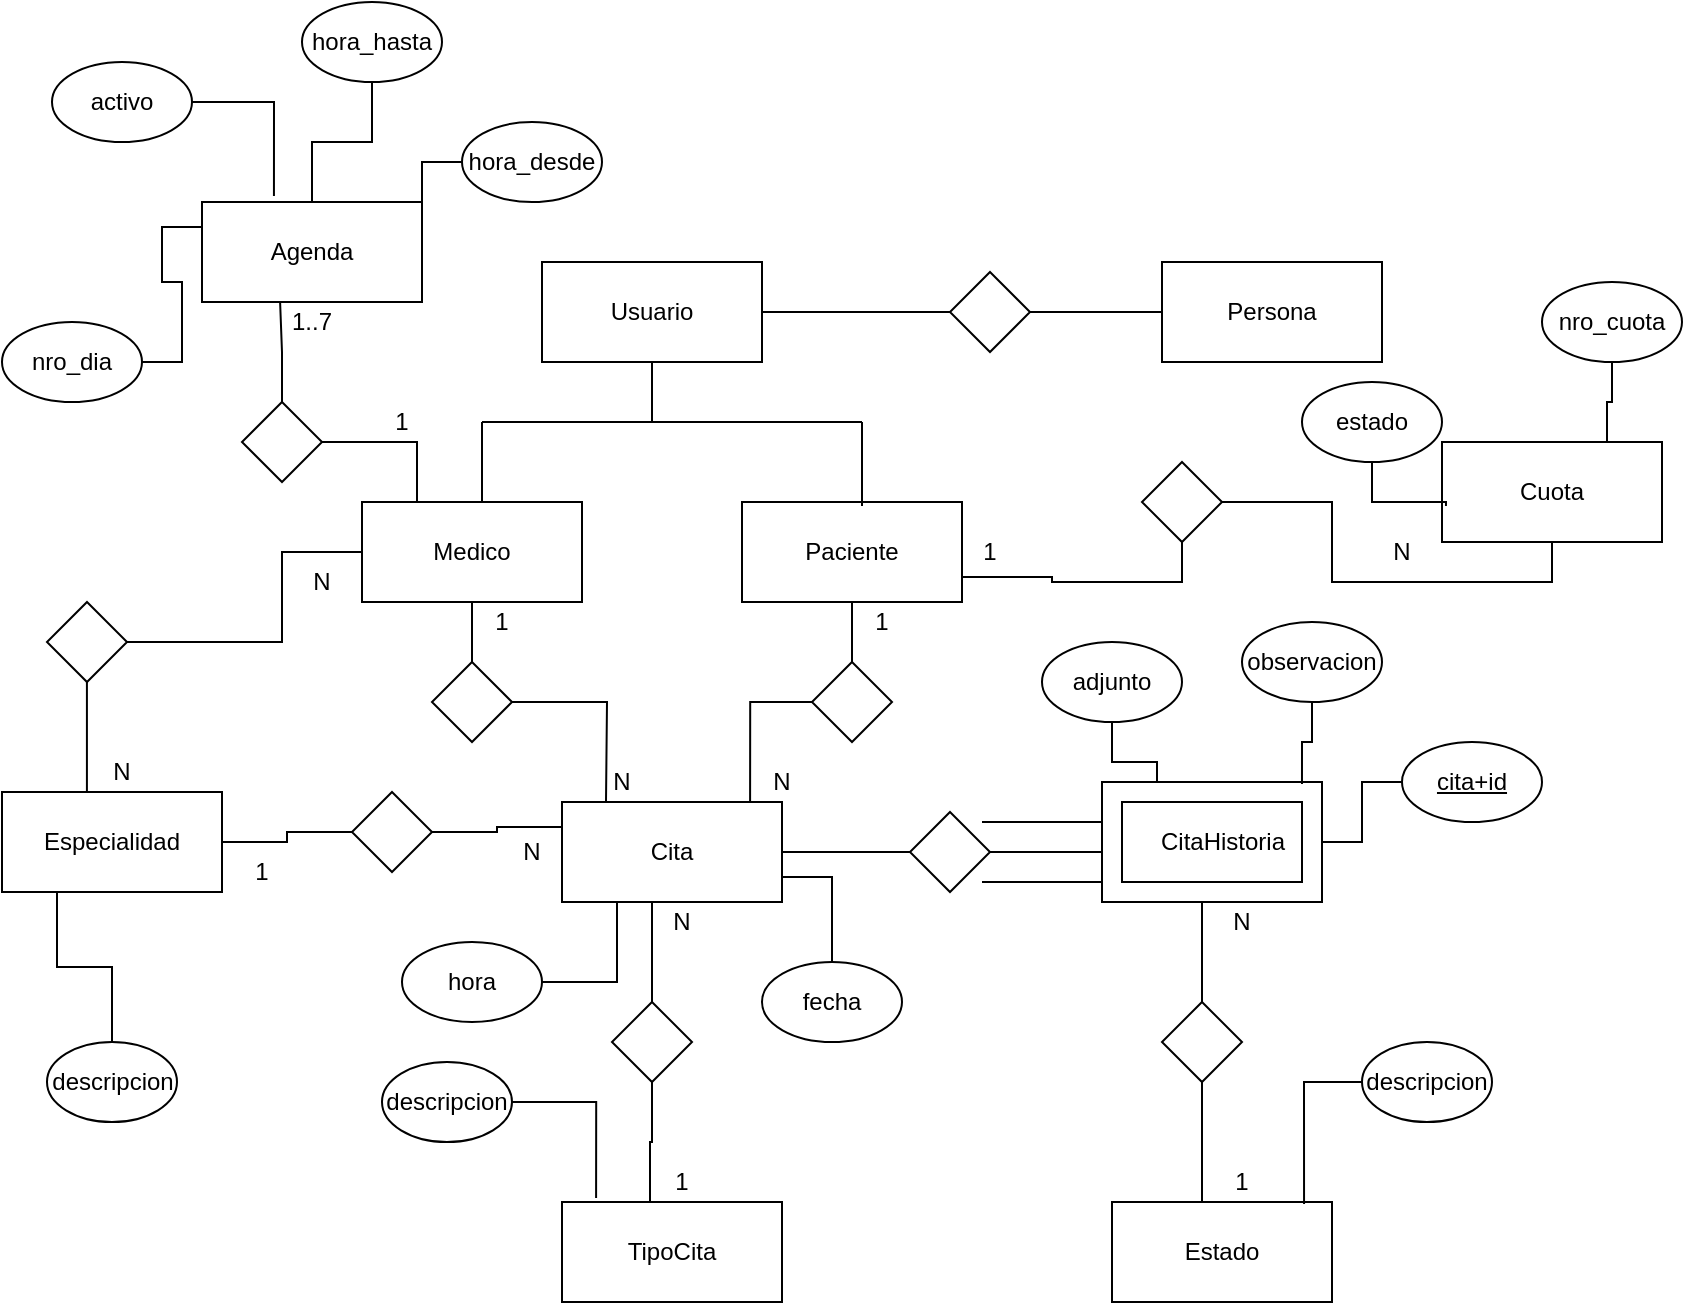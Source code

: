 <mxfile version="14.6.13" type="github">
  <diagram id="9wIN_9EUKG97BZwH4m8H" name="Page-1">
    <mxGraphModel dx="2380" dy="1738" grid="1" gridSize="10" guides="1" tooltips="1" connect="1" arrows="1" fold="1" page="1" pageScale="1" pageWidth="827" pageHeight="1169" math="0" shadow="0">
      <root>
        <mxCell id="0" />
        <mxCell id="1" parent="0" />
        <mxCell id="N0lbeCtPLwYTpKfvcPKP-1" value="Usuario" style="rounded=0;whiteSpace=wrap;html=1;" parent="1" vertex="1">
          <mxGeometry x="190" y="80" width="110" height="50" as="geometry" />
        </mxCell>
        <mxCell id="Lwj6-TGVAKtRz28M91Cg-1" value="Medico" style="rounded=0;whiteSpace=wrap;html=1;" parent="1" vertex="1">
          <mxGeometry x="100" y="200" width="110" height="50" as="geometry" />
        </mxCell>
        <mxCell id="Lwj6-TGVAKtRz28M91Cg-2" value="Paciente" style="rounded=0;whiteSpace=wrap;html=1;" parent="1" vertex="1">
          <mxGeometry x="290" y="200" width="110" height="50" as="geometry" />
        </mxCell>
        <mxCell id="Lwj6-TGVAKtRz28M91Cg-4" value="" style="endArrow=none;html=1;entryX=0.5;entryY=1;entryDx=0;entryDy=0;" parent="1" target="N0lbeCtPLwYTpKfvcPKP-1" edge="1">
          <mxGeometry width="50" height="50" relative="1" as="geometry">
            <mxPoint x="245" y="160" as="sourcePoint" />
            <mxPoint x="250" y="140" as="targetPoint" />
          </mxGeometry>
        </mxCell>
        <mxCell id="Lwj6-TGVAKtRz28M91Cg-5" value="" style="endArrow=none;html=1;" parent="1" edge="1">
          <mxGeometry width="50" height="50" relative="1" as="geometry">
            <mxPoint x="160" y="160" as="sourcePoint" />
            <mxPoint x="350" y="160" as="targetPoint" />
          </mxGeometry>
        </mxCell>
        <mxCell id="Lwj6-TGVAKtRz28M91Cg-7" value="" style="endArrow=none;html=1;" parent="1" edge="1">
          <mxGeometry width="50" height="50" relative="1" as="geometry">
            <mxPoint x="160" y="200" as="sourcePoint" />
            <mxPoint x="160" y="160" as="targetPoint" />
          </mxGeometry>
        </mxCell>
        <mxCell id="Lwj6-TGVAKtRz28M91Cg-8" value="" style="endArrow=none;startArrow=none;html=1;endFill=0;startFill=0;" parent="1" edge="1">
          <mxGeometry width="50" height="50" relative="1" as="geometry">
            <mxPoint x="350" y="202" as="sourcePoint" />
            <mxPoint x="350" y="160" as="targetPoint" />
          </mxGeometry>
        </mxCell>
        <mxCell id="Lwj6-TGVAKtRz28M91Cg-10" value="Cita" style="rounded=0;whiteSpace=wrap;html=1;" parent="1" vertex="1">
          <mxGeometry x="200" y="350" width="110" height="50" as="geometry" />
        </mxCell>
        <mxCell id="Lwj6-TGVAKtRz28M91Cg-13" style="edgeStyle=orthogonalEdgeStyle;rounded=0;orthogonalLoop=1;jettySize=auto;html=1;entryX=0;entryY=0.5;entryDx=0;entryDy=0;startArrow=none;startFill=0;endArrow=none;endFill=0;" parent="1" source="Lwj6-TGVAKtRz28M91Cg-12" edge="1">
          <mxGeometry relative="1" as="geometry">
            <mxPoint x="470" y="375" as="targetPoint" />
          </mxGeometry>
        </mxCell>
        <mxCell id="Lwj6-TGVAKtRz28M91Cg-14" style="edgeStyle=orthogonalEdgeStyle;rounded=0;orthogonalLoop=1;jettySize=auto;html=1;entryX=1;entryY=0.5;entryDx=0;entryDy=0;startArrow=none;startFill=0;endArrow=none;endFill=0;" parent="1" source="Lwj6-TGVAKtRz28M91Cg-12" target="Lwj6-TGVAKtRz28M91Cg-10" edge="1">
          <mxGeometry relative="1" as="geometry" />
        </mxCell>
        <mxCell id="Lwj6-TGVAKtRz28M91Cg-12" value="" style="rhombus;whiteSpace=wrap;html=1;" parent="1" vertex="1">
          <mxGeometry x="374" y="355" width="40" height="40" as="geometry" />
        </mxCell>
        <mxCell id="Lwj6-TGVAKtRz28M91Cg-16" style="edgeStyle=orthogonalEdgeStyle;rounded=0;orthogonalLoop=1;jettySize=auto;html=1;entryX=0.855;entryY=0;entryDx=0;entryDy=0;entryPerimeter=0;startArrow=none;startFill=0;endArrow=none;endFill=0;" parent="1" source="Lwj6-TGVAKtRz28M91Cg-15" target="Lwj6-TGVAKtRz28M91Cg-10" edge="1">
          <mxGeometry relative="1" as="geometry" />
        </mxCell>
        <mxCell id="Lwj6-TGVAKtRz28M91Cg-17" style="edgeStyle=orthogonalEdgeStyle;rounded=0;orthogonalLoop=1;jettySize=auto;html=1;entryX=0.5;entryY=1;entryDx=0;entryDy=0;startArrow=none;startFill=0;endArrow=none;endFill=0;" parent="1" source="Lwj6-TGVAKtRz28M91Cg-15" target="Lwj6-TGVAKtRz28M91Cg-2" edge="1">
          <mxGeometry relative="1" as="geometry" />
        </mxCell>
        <mxCell id="Lwj6-TGVAKtRz28M91Cg-15" value="" style="rhombus;whiteSpace=wrap;html=1;" parent="1" vertex="1">
          <mxGeometry x="325" y="280" width="40" height="40" as="geometry" />
        </mxCell>
        <mxCell id="Lwj6-TGVAKtRz28M91Cg-20" style="edgeStyle=orthogonalEdgeStyle;rounded=0;orthogonalLoop=1;jettySize=auto;html=1;startArrow=none;startFill=0;endArrow=none;endFill=0;" parent="1" source="Lwj6-TGVAKtRz28M91Cg-18" edge="1">
          <mxGeometry relative="1" as="geometry">
            <mxPoint x="222" y="350" as="targetPoint" />
          </mxGeometry>
        </mxCell>
        <mxCell id="Lwj6-TGVAKtRz28M91Cg-21" style="edgeStyle=orthogonalEdgeStyle;rounded=0;orthogonalLoop=1;jettySize=auto;html=1;entryX=0.5;entryY=1;entryDx=0;entryDy=0;startArrow=none;startFill=0;endArrow=none;endFill=0;" parent="1" source="Lwj6-TGVAKtRz28M91Cg-18" target="Lwj6-TGVAKtRz28M91Cg-1" edge="1">
          <mxGeometry relative="1" as="geometry" />
        </mxCell>
        <mxCell id="Lwj6-TGVAKtRz28M91Cg-18" value="" style="rhombus;whiteSpace=wrap;html=1;" parent="1" vertex="1">
          <mxGeometry x="135" y="280" width="40" height="40" as="geometry" />
        </mxCell>
        <mxCell id="Lwj6-TGVAKtRz28M91Cg-22" value="" style="endArrow=none;html=1;" parent="1" edge="1">
          <mxGeometry width="50" height="50" relative="1" as="geometry">
            <mxPoint x="410" y="360" as="sourcePoint" />
            <mxPoint x="470" y="360" as="targetPoint" />
            <Array as="points">
              <mxPoint x="440" y="360" />
            </Array>
          </mxGeometry>
        </mxCell>
        <mxCell id="Lwj6-TGVAKtRz28M91Cg-23" value="" style="endArrow=none;html=1;" parent="1" edge="1">
          <mxGeometry width="50" height="50" relative="1" as="geometry">
            <mxPoint x="410" y="390" as="sourcePoint" />
            <mxPoint x="470" y="390" as="targetPoint" />
            <Array as="points">
              <mxPoint x="440" y="390" />
            </Array>
          </mxGeometry>
        </mxCell>
        <mxCell id="Lwj6-TGVAKtRz28M91Cg-24" value="" style="verticalLabelPosition=bottom;verticalAlign=top;html=1;shape=mxgraph.basic.frame;dx=10;" parent="1" vertex="1">
          <mxGeometry x="470" y="340" width="110" height="60" as="geometry" />
        </mxCell>
        <mxCell id="Lwj6-TGVAKtRz28M91Cg-28" value="CitaHistoria" style="text;html=1;align=center;verticalAlign=middle;resizable=0;points=[];autosize=1;strokeColor=none;" parent="1" vertex="1">
          <mxGeometry x="490" y="360" width="80" height="20" as="geometry" />
        </mxCell>
        <mxCell id="Lwj6-TGVAKtRz28M91Cg-29" value="TipoCita" style="rounded=0;whiteSpace=wrap;html=1;" parent="1" vertex="1">
          <mxGeometry x="200" y="550" width="110" height="50" as="geometry" />
        </mxCell>
        <mxCell id="Lwj6-TGVAKtRz28M91Cg-32" style="edgeStyle=orthogonalEdgeStyle;rounded=0;orthogonalLoop=1;jettySize=auto;html=1;entryX=0.409;entryY=1;entryDx=0;entryDy=0;entryPerimeter=0;startArrow=none;startFill=0;endArrow=none;endFill=0;" parent="1" source="Lwj6-TGVAKtRz28M91Cg-30" target="Lwj6-TGVAKtRz28M91Cg-10" edge="1">
          <mxGeometry relative="1" as="geometry" />
        </mxCell>
        <mxCell id="Lwj6-TGVAKtRz28M91Cg-39" style="edgeStyle=orthogonalEdgeStyle;rounded=0;orthogonalLoop=1;jettySize=auto;html=1;entryX=0.4;entryY=0;entryDx=0;entryDy=0;startArrow=none;startFill=0;endArrow=none;endFill=0;entryPerimeter=0;" parent="1" source="Lwj6-TGVAKtRz28M91Cg-30" target="Lwj6-TGVAKtRz28M91Cg-29" edge="1">
          <mxGeometry relative="1" as="geometry">
            <Array as="points">
              <mxPoint x="245" y="520" />
              <mxPoint x="244" y="520" />
            </Array>
          </mxGeometry>
        </mxCell>
        <mxCell id="Lwj6-TGVAKtRz28M91Cg-30" value="" style="rhombus;whiteSpace=wrap;html=1;" parent="1" vertex="1">
          <mxGeometry x="225" y="450" width="40" height="40" as="geometry" />
        </mxCell>
        <mxCell id="Lwj6-TGVAKtRz28M91Cg-55" style="edgeStyle=orthogonalEdgeStyle;rounded=0;orthogonalLoop=1;jettySize=auto;html=1;entryX=0.155;entryY=-0.04;entryDx=0;entryDy=0;entryPerimeter=0;startArrow=none;startFill=0;endArrow=none;endFill=0;" parent="1" source="Lwj6-TGVAKtRz28M91Cg-33" target="Lwj6-TGVAKtRz28M91Cg-29" edge="1">
          <mxGeometry relative="1" as="geometry" />
        </mxCell>
        <mxCell id="Lwj6-TGVAKtRz28M91Cg-33" value="descripcion" style="ellipse;whiteSpace=wrap;html=1;" parent="1" vertex="1">
          <mxGeometry x="110" y="480" width="65" height="40" as="geometry" />
        </mxCell>
        <mxCell id="Lwj6-TGVAKtRz28M91Cg-36" style="edgeStyle=orthogonalEdgeStyle;rounded=0;orthogonalLoop=1;jettySize=auto;html=1;entryX=0.909;entryY=0.017;entryDx=0;entryDy=0;entryPerimeter=0;startArrow=none;startFill=0;endArrow=none;endFill=0;" parent="1" source="Lwj6-TGVAKtRz28M91Cg-35" target="Lwj6-TGVAKtRz28M91Cg-24" edge="1">
          <mxGeometry relative="1" as="geometry" />
        </mxCell>
        <mxCell id="Lwj6-TGVAKtRz28M91Cg-35" value="observacion" style="ellipse;whiteSpace=wrap;html=1;" parent="1" vertex="1">
          <mxGeometry x="540" y="260" width="70" height="40" as="geometry" />
        </mxCell>
        <mxCell id="Lwj6-TGVAKtRz28M91Cg-40" value="Especialidad" style="rounded=0;whiteSpace=wrap;html=1;" parent="1" vertex="1">
          <mxGeometry x="-80" y="345" width="110" height="50" as="geometry" />
        </mxCell>
        <mxCell id="Lwj6-TGVAKtRz28M91Cg-42" style="edgeStyle=orthogonalEdgeStyle;rounded=0;orthogonalLoop=1;jettySize=auto;html=1;startArrow=none;startFill=0;endArrow=none;endFill=0;entryX=0;entryY=0.5;entryDx=0;entryDy=0;" parent="1" source="Lwj6-TGVAKtRz28M91Cg-41" target="Lwj6-TGVAKtRz28M91Cg-1" edge="1">
          <mxGeometry relative="1" as="geometry">
            <mxPoint x="60" y="220" as="targetPoint" />
            <Array as="points">
              <mxPoint x="60" y="225" />
            </Array>
          </mxGeometry>
        </mxCell>
        <mxCell id="Lwj6-TGVAKtRz28M91Cg-78" style="edgeStyle=orthogonalEdgeStyle;rounded=0;orthogonalLoop=1;jettySize=auto;html=1;entryX=0.386;entryY=0;entryDx=0;entryDy=0;entryPerimeter=0;startArrow=none;startFill=0;endArrow=none;endFill=0;" parent="1" source="Lwj6-TGVAKtRz28M91Cg-41" target="Lwj6-TGVAKtRz28M91Cg-40" edge="1">
          <mxGeometry relative="1" as="geometry" />
        </mxCell>
        <mxCell id="Lwj6-TGVAKtRz28M91Cg-41" value="" style="rhombus;whiteSpace=wrap;html=1;" parent="1" vertex="1">
          <mxGeometry x="-57.5" y="250" width="40" height="40" as="geometry" />
        </mxCell>
        <mxCell id="Lwj6-TGVAKtRz28M91Cg-45" value="Cuota" style="rounded=0;whiteSpace=wrap;html=1;" parent="1" vertex="1">
          <mxGeometry x="640" y="170" width="110" height="50" as="geometry" />
        </mxCell>
        <mxCell id="Lwj6-TGVAKtRz28M91Cg-47" style="edgeStyle=orthogonalEdgeStyle;rounded=0;orthogonalLoop=1;jettySize=auto;html=1;entryX=1;entryY=0.75;entryDx=0;entryDy=0;startArrow=none;startFill=0;endArrow=none;endFill=0;exitX=0.5;exitY=1;exitDx=0;exitDy=0;" parent="1" source="Lwj6-TGVAKtRz28M91Cg-46" target="Lwj6-TGVAKtRz28M91Cg-2" edge="1">
          <mxGeometry relative="1" as="geometry" />
        </mxCell>
        <mxCell id="Lwj6-TGVAKtRz28M91Cg-48" style="edgeStyle=orthogonalEdgeStyle;rounded=0;orthogonalLoop=1;jettySize=auto;html=1;entryX=0.5;entryY=1;entryDx=0;entryDy=0;startArrow=none;startFill=0;endArrow=none;endFill=0;" parent="1" source="Lwj6-TGVAKtRz28M91Cg-46" target="Lwj6-TGVAKtRz28M91Cg-45" edge="1">
          <mxGeometry relative="1" as="geometry" />
        </mxCell>
        <mxCell id="Lwj6-TGVAKtRz28M91Cg-46" value="" style="rhombus;whiteSpace=wrap;html=1;" parent="1" vertex="1">
          <mxGeometry x="490" y="180" width="40" height="40" as="geometry" />
        </mxCell>
        <mxCell id="Lwj6-TGVAKtRz28M91Cg-49" value="Agenda" style="rounded=0;whiteSpace=wrap;html=1;" parent="1" vertex="1">
          <mxGeometry x="20" y="50" width="110" height="50" as="geometry" />
        </mxCell>
        <mxCell id="Lwj6-TGVAKtRz28M91Cg-52" style="edgeStyle=orthogonalEdgeStyle;rounded=0;orthogonalLoop=1;jettySize=auto;html=1;entryX=0.25;entryY=0;entryDx=0;entryDy=0;startArrow=none;startFill=0;endArrow=none;endFill=0;" parent="1" source="Lwj6-TGVAKtRz28M91Cg-50" target="Lwj6-TGVAKtRz28M91Cg-1" edge="1">
          <mxGeometry relative="1" as="geometry" />
        </mxCell>
        <mxCell id="Lwj6-TGVAKtRz28M91Cg-53" style="edgeStyle=orthogonalEdgeStyle;rounded=0;orthogonalLoop=1;jettySize=auto;html=1;entryX=0.355;entryY=1;entryDx=0;entryDy=0;entryPerimeter=0;startArrow=none;startFill=0;endArrow=none;endFill=0;" parent="1" source="Lwj6-TGVAKtRz28M91Cg-50" target="Lwj6-TGVAKtRz28M91Cg-49" edge="1">
          <mxGeometry relative="1" as="geometry" />
        </mxCell>
        <mxCell id="Lwj6-TGVAKtRz28M91Cg-50" value="" style="rhombus;whiteSpace=wrap;html=1;" parent="1" vertex="1">
          <mxGeometry x="40" y="150" width="40" height="40" as="geometry" />
        </mxCell>
        <mxCell id="Lwj6-TGVAKtRz28M91Cg-54" value="Estado" style="rounded=0;whiteSpace=wrap;html=1;" parent="1" vertex="1">
          <mxGeometry x="475" y="550" width="110" height="50" as="geometry" />
        </mxCell>
        <mxCell id="Lwj6-TGVAKtRz28M91Cg-57" style="edgeStyle=orthogonalEdgeStyle;rounded=0;orthogonalLoop=1;jettySize=auto;html=1;startArrow=none;startFill=0;endArrow=none;endFill=0;entryX=0.5;entryY=1;entryDx=0;entryDy=0;entryPerimeter=0;" parent="1" source="Lwj6-TGVAKtRz28M91Cg-56" target="Lwj6-TGVAKtRz28M91Cg-24" edge="1">
          <mxGeometry relative="1" as="geometry">
            <mxPoint x="520" y="410" as="targetPoint" />
            <Array as="points">
              <mxPoint x="520" y="400" />
            </Array>
          </mxGeometry>
        </mxCell>
        <mxCell id="Lwj6-TGVAKtRz28M91Cg-58" style="edgeStyle=orthogonalEdgeStyle;rounded=0;orthogonalLoop=1;jettySize=auto;html=1;startArrow=none;startFill=0;endArrow=none;endFill=0;" parent="1" source="Lwj6-TGVAKtRz28M91Cg-56" edge="1">
          <mxGeometry relative="1" as="geometry">
            <mxPoint x="520" y="550" as="targetPoint" />
          </mxGeometry>
        </mxCell>
        <mxCell id="Lwj6-TGVAKtRz28M91Cg-56" value="" style="rhombus;whiteSpace=wrap;html=1;" parent="1" vertex="1">
          <mxGeometry x="500" y="450" width="40" height="40" as="geometry" />
        </mxCell>
        <mxCell id="Lwj6-TGVAKtRz28M91Cg-60" style="edgeStyle=orthogonalEdgeStyle;rounded=0;orthogonalLoop=1;jettySize=auto;html=1;entryX=0.873;entryY=0.02;entryDx=0;entryDy=0;entryPerimeter=0;startArrow=none;startFill=0;endArrow=none;endFill=0;" parent="1" source="Lwj6-TGVAKtRz28M91Cg-59" target="Lwj6-TGVAKtRz28M91Cg-54" edge="1">
          <mxGeometry relative="1" as="geometry" />
        </mxCell>
        <mxCell id="Lwj6-TGVAKtRz28M91Cg-59" value="descripcion" style="ellipse;whiteSpace=wrap;html=1;" parent="1" vertex="1">
          <mxGeometry x="600" y="470" width="65" height="40" as="geometry" />
        </mxCell>
        <mxCell id="Lwj6-TGVAKtRz28M91Cg-63" style="edgeStyle=orthogonalEdgeStyle;rounded=0;orthogonalLoop=1;jettySize=auto;html=1;entryX=0;entryY=0;entryDx=27.5;entryDy=0;entryPerimeter=0;startArrow=none;startFill=0;endArrow=none;endFill=0;" parent="1" source="Lwj6-TGVAKtRz28M91Cg-61" target="Lwj6-TGVAKtRz28M91Cg-24" edge="1">
          <mxGeometry relative="1" as="geometry" />
        </mxCell>
        <mxCell id="Lwj6-TGVAKtRz28M91Cg-61" value="adjunto" style="ellipse;whiteSpace=wrap;html=1;" parent="1" vertex="1">
          <mxGeometry x="440" y="270" width="70" height="40" as="geometry" />
        </mxCell>
        <mxCell id="Lwj6-TGVAKtRz28M91Cg-66" style="edgeStyle=orthogonalEdgeStyle;rounded=0;orthogonalLoop=1;jettySize=auto;html=1;entryX=0.25;entryY=1;entryDx=0;entryDy=0;startArrow=none;startFill=0;endArrow=none;endFill=0;" parent="1" source="Lwj6-TGVAKtRz28M91Cg-64" target="Lwj6-TGVAKtRz28M91Cg-40" edge="1">
          <mxGeometry relative="1" as="geometry" />
        </mxCell>
        <mxCell id="Lwj6-TGVAKtRz28M91Cg-64" value="descripcion" style="ellipse;whiteSpace=wrap;html=1;" parent="1" vertex="1">
          <mxGeometry x="-57.5" y="470" width="65" height="40" as="geometry" />
        </mxCell>
        <mxCell id="Lwj6-TGVAKtRz28M91Cg-73" style="edgeStyle=orthogonalEdgeStyle;rounded=0;orthogonalLoop=1;jettySize=auto;html=1;entryX=0.327;entryY=-0.06;entryDx=0;entryDy=0;entryPerimeter=0;startArrow=none;startFill=0;endArrow=none;endFill=0;" parent="1" source="Lwj6-TGVAKtRz28M91Cg-67" target="Lwj6-TGVAKtRz28M91Cg-49" edge="1">
          <mxGeometry relative="1" as="geometry" />
        </mxCell>
        <mxCell id="Lwj6-TGVAKtRz28M91Cg-67" value="activo" style="ellipse;whiteSpace=wrap;html=1;" parent="1" vertex="1">
          <mxGeometry x="-55" y="-20" width="70" height="40" as="geometry" />
        </mxCell>
        <mxCell id="Lwj6-TGVAKtRz28M91Cg-70" style="edgeStyle=orthogonalEdgeStyle;rounded=0;orthogonalLoop=1;jettySize=auto;html=1;entryX=0.5;entryY=0;entryDx=0;entryDy=0;startArrow=none;startFill=0;endArrow=none;endFill=0;" parent="1" source="Lwj6-TGVAKtRz28M91Cg-69" target="Lwj6-TGVAKtRz28M91Cg-49" edge="1">
          <mxGeometry relative="1" as="geometry" />
        </mxCell>
        <mxCell id="Lwj6-TGVAKtRz28M91Cg-69" value="hora_hasta" style="ellipse;whiteSpace=wrap;html=1;" parent="1" vertex="1">
          <mxGeometry x="70" y="-50" width="70" height="40" as="geometry" />
        </mxCell>
        <mxCell id="Lwj6-TGVAKtRz28M91Cg-115" style="edgeStyle=orthogonalEdgeStyle;rounded=0;orthogonalLoop=1;jettySize=auto;html=1;entryX=1;entryY=0;entryDx=0;entryDy=0;startArrow=none;startFill=0;endArrow=none;endFill=0;" parent="1" source="Lwj6-TGVAKtRz28M91Cg-71" target="Lwj6-TGVAKtRz28M91Cg-49" edge="1">
          <mxGeometry relative="1" as="geometry" />
        </mxCell>
        <mxCell id="Lwj6-TGVAKtRz28M91Cg-71" value="hora_desde" style="ellipse;whiteSpace=wrap;html=1;" parent="1" vertex="1">
          <mxGeometry x="150" y="10" width="70" height="40" as="geometry" />
        </mxCell>
        <mxCell id="Lwj6-TGVAKtRz28M91Cg-80" style="edgeStyle=orthogonalEdgeStyle;rounded=0;orthogonalLoop=1;jettySize=auto;html=1;entryX=0;entryY=0.25;entryDx=0;entryDy=0;startArrow=none;startFill=0;endArrow=none;endFill=0;" parent="1" source="Lwj6-TGVAKtRz28M91Cg-79" target="Lwj6-TGVAKtRz28M91Cg-10" edge="1">
          <mxGeometry relative="1" as="geometry" />
        </mxCell>
        <mxCell id="Lwj6-TGVAKtRz28M91Cg-81" style="edgeStyle=orthogonalEdgeStyle;rounded=0;orthogonalLoop=1;jettySize=auto;html=1;entryX=1;entryY=0.5;entryDx=0;entryDy=0;startArrow=none;startFill=0;endArrow=none;endFill=0;" parent="1" source="Lwj6-TGVAKtRz28M91Cg-79" target="Lwj6-TGVAKtRz28M91Cg-40" edge="1">
          <mxGeometry relative="1" as="geometry" />
        </mxCell>
        <mxCell id="Lwj6-TGVAKtRz28M91Cg-79" value="" style="rhombus;whiteSpace=wrap;html=1;" parent="1" vertex="1">
          <mxGeometry x="95" y="345" width="40" height="40" as="geometry" />
        </mxCell>
        <mxCell id="Lwj6-TGVAKtRz28M91Cg-82" value="N" style="text;html=1;strokeColor=none;fillColor=none;align=center;verticalAlign=middle;whiteSpace=wrap;rounded=0;" parent="1" vertex="1">
          <mxGeometry x="60" y="230" width="40" height="20" as="geometry" />
        </mxCell>
        <mxCell id="Lwj6-TGVAKtRz28M91Cg-83" value="N" style="text;html=1;strokeColor=none;fillColor=none;align=center;verticalAlign=middle;whiteSpace=wrap;rounded=0;" parent="1" vertex="1">
          <mxGeometry x="-40" y="325" width="40" height="20" as="geometry" />
        </mxCell>
        <mxCell id="Lwj6-TGVAKtRz28M91Cg-84" value="N" style="text;html=1;strokeColor=none;fillColor=none;align=center;verticalAlign=middle;whiteSpace=wrap;rounded=0;" parent="1" vertex="1">
          <mxGeometry x="165" y="365" width="40" height="20" as="geometry" />
        </mxCell>
        <mxCell id="Lwj6-TGVAKtRz28M91Cg-85" value="1" style="text;html=1;strokeColor=none;fillColor=none;align=center;verticalAlign=middle;whiteSpace=wrap;rounded=0;" parent="1" vertex="1">
          <mxGeometry x="30" y="375" width="40" height="20" as="geometry" />
        </mxCell>
        <mxCell id="Lwj6-TGVAKtRz28M91Cg-86" value="1" style="text;html=1;strokeColor=none;fillColor=none;align=center;verticalAlign=middle;whiteSpace=wrap;rounded=0;" parent="1" vertex="1">
          <mxGeometry x="240" y="530" width="40" height="20" as="geometry" />
        </mxCell>
        <mxCell id="Lwj6-TGVAKtRz28M91Cg-87" value="N" style="text;html=1;strokeColor=none;fillColor=none;align=center;verticalAlign=middle;whiteSpace=wrap;rounded=0;" parent="1" vertex="1">
          <mxGeometry x="240" y="400" width="40" height="20" as="geometry" />
        </mxCell>
        <mxCell id="Lwj6-TGVAKtRz28M91Cg-88" value="1" style="text;html=1;strokeColor=none;fillColor=none;align=center;verticalAlign=middle;whiteSpace=wrap;rounded=0;" parent="1" vertex="1">
          <mxGeometry x="520" y="530" width="40" height="20" as="geometry" />
        </mxCell>
        <mxCell id="Lwj6-TGVAKtRz28M91Cg-90" style="edgeStyle=orthogonalEdgeStyle;rounded=0;orthogonalLoop=1;jettySize=auto;html=1;entryX=1;entryY=0.5;entryDx=0;entryDy=0;entryPerimeter=0;startArrow=none;startFill=0;endArrow=none;endFill=0;" parent="1" source="Lwj6-TGVAKtRz28M91Cg-89" target="Lwj6-TGVAKtRz28M91Cg-24" edge="1">
          <mxGeometry relative="1" as="geometry" />
        </mxCell>
        <mxCell id="Lwj6-TGVAKtRz28M91Cg-89" value="&lt;u&gt;cita+id&lt;/u&gt;" style="ellipse;whiteSpace=wrap;html=1;" parent="1" vertex="1">
          <mxGeometry x="620" y="320" width="70" height="40" as="geometry" />
        </mxCell>
        <mxCell id="Lwj6-TGVAKtRz28M91Cg-91" value="1" style="text;html=1;strokeColor=none;fillColor=none;align=center;verticalAlign=middle;whiteSpace=wrap;rounded=0;" parent="1" vertex="1">
          <mxGeometry x="150" y="250" width="40" height="20" as="geometry" />
        </mxCell>
        <mxCell id="Lwj6-TGVAKtRz28M91Cg-93" value="N" style="text;html=1;strokeColor=none;fillColor=none;align=center;verticalAlign=middle;whiteSpace=wrap;rounded=0;" parent="1" vertex="1">
          <mxGeometry x="210" y="330" width="40" height="20" as="geometry" />
        </mxCell>
        <mxCell id="Lwj6-TGVAKtRz28M91Cg-94" value="1" style="text;html=1;strokeColor=none;fillColor=none;align=center;verticalAlign=middle;whiteSpace=wrap;rounded=0;" parent="1" vertex="1">
          <mxGeometry x="340" y="250" width="40" height="20" as="geometry" />
        </mxCell>
        <mxCell id="Lwj6-TGVAKtRz28M91Cg-95" value="N" style="text;html=1;strokeColor=none;fillColor=none;align=center;verticalAlign=middle;whiteSpace=wrap;rounded=0;" parent="1" vertex="1">
          <mxGeometry x="290" y="330" width="40" height="20" as="geometry" />
        </mxCell>
        <mxCell id="Lwj6-TGVAKtRz28M91Cg-96" value="1..7" style="text;html=1;strokeColor=none;fillColor=none;align=center;verticalAlign=middle;whiteSpace=wrap;rounded=0;" parent="1" vertex="1">
          <mxGeometry x="55" y="100" width="40" height="20" as="geometry" />
        </mxCell>
        <mxCell id="Lwj6-TGVAKtRz28M91Cg-97" value="1" style="text;html=1;strokeColor=none;fillColor=none;align=center;verticalAlign=middle;whiteSpace=wrap;rounded=0;" parent="1" vertex="1">
          <mxGeometry x="100" y="150" width="40" height="20" as="geometry" />
        </mxCell>
        <mxCell id="Lwj6-TGVAKtRz28M91Cg-98" value="1" style="text;html=1;strokeColor=none;fillColor=none;align=center;verticalAlign=middle;whiteSpace=wrap;rounded=0;" parent="1" vertex="1">
          <mxGeometry x="394" y="215" width="40" height="20" as="geometry" />
        </mxCell>
        <mxCell id="Lwj6-TGVAKtRz28M91Cg-100" value="N" style="text;html=1;strokeColor=none;fillColor=none;align=center;verticalAlign=middle;whiteSpace=wrap;rounded=0;" parent="1" vertex="1">
          <mxGeometry x="520" y="400" width="40" height="20" as="geometry" />
        </mxCell>
        <mxCell id="Lwj6-TGVAKtRz28M91Cg-101" value="N" style="text;html=1;strokeColor=none;fillColor=none;align=center;verticalAlign=middle;whiteSpace=wrap;rounded=0;" parent="1" vertex="1">
          <mxGeometry x="600" y="215" width="40" height="20" as="geometry" />
        </mxCell>
        <mxCell id="Lwj6-TGVAKtRz28M91Cg-103" style="edgeStyle=orthogonalEdgeStyle;rounded=0;orthogonalLoop=1;jettySize=auto;html=1;entryX=1;entryY=0.75;entryDx=0;entryDy=0;startArrow=none;startFill=0;endArrow=none;endFill=0;" parent="1" source="Lwj6-TGVAKtRz28M91Cg-102" target="Lwj6-TGVAKtRz28M91Cg-10" edge="1">
          <mxGeometry relative="1" as="geometry" />
        </mxCell>
        <mxCell id="Lwj6-TGVAKtRz28M91Cg-102" value="fecha" style="ellipse;whiteSpace=wrap;html=1;" parent="1" vertex="1">
          <mxGeometry x="300" y="430" width="70" height="40" as="geometry" />
        </mxCell>
        <mxCell id="Lwj6-TGVAKtRz28M91Cg-105" style="edgeStyle=orthogonalEdgeStyle;rounded=0;orthogonalLoop=1;jettySize=auto;html=1;entryX=0.25;entryY=1;entryDx=0;entryDy=0;startArrow=none;startFill=0;endArrow=none;endFill=0;" parent="1" source="Lwj6-TGVAKtRz28M91Cg-104" target="Lwj6-TGVAKtRz28M91Cg-10" edge="1">
          <mxGeometry relative="1" as="geometry" />
        </mxCell>
        <mxCell id="Lwj6-TGVAKtRz28M91Cg-104" value="hora" style="ellipse;whiteSpace=wrap;html=1;" parent="1" vertex="1">
          <mxGeometry x="120" y="420" width="70" height="40" as="geometry" />
        </mxCell>
        <mxCell id="Lwj6-TGVAKtRz28M91Cg-107" style="edgeStyle=orthogonalEdgeStyle;rounded=0;orthogonalLoop=1;jettySize=auto;html=1;entryX=0;entryY=0.25;entryDx=0;entryDy=0;startArrow=none;startFill=0;endArrow=none;endFill=0;" parent="1" source="Lwj6-TGVAKtRz28M91Cg-106" target="Lwj6-TGVAKtRz28M91Cg-49" edge="1">
          <mxGeometry relative="1" as="geometry" />
        </mxCell>
        <mxCell id="Lwj6-TGVAKtRz28M91Cg-106" value="nro_dia" style="ellipse;whiteSpace=wrap;html=1;" parent="1" vertex="1">
          <mxGeometry x="-80" y="110" width="70" height="40" as="geometry" />
        </mxCell>
        <mxCell id="Lwj6-TGVAKtRz28M91Cg-112" style="edgeStyle=orthogonalEdgeStyle;rounded=0;orthogonalLoop=1;jettySize=auto;html=1;entryX=0.018;entryY=0.64;entryDx=0;entryDy=0;entryPerimeter=0;startArrow=none;startFill=0;endArrow=none;endFill=0;" parent="1" source="Lwj6-TGVAKtRz28M91Cg-108" target="Lwj6-TGVAKtRz28M91Cg-45" edge="1">
          <mxGeometry relative="1" as="geometry" />
        </mxCell>
        <mxCell id="Lwj6-TGVAKtRz28M91Cg-108" value="estado" style="ellipse;whiteSpace=wrap;html=1;" parent="1" vertex="1">
          <mxGeometry x="570" y="140" width="70" height="40" as="geometry" />
        </mxCell>
        <mxCell id="Lwj6-TGVAKtRz28M91Cg-114" style="edgeStyle=orthogonalEdgeStyle;rounded=0;orthogonalLoop=1;jettySize=auto;html=1;entryX=0.75;entryY=0;entryDx=0;entryDy=0;startArrow=none;startFill=0;endArrow=none;endFill=0;" parent="1" source="Lwj6-TGVAKtRz28M91Cg-113" target="Lwj6-TGVAKtRz28M91Cg-45" edge="1">
          <mxGeometry relative="1" as="geometry" />
        </mxCell>
        <mxCell id="Lwj6-TGVAKtRz28M91Cg-113" value="nro_cuota" style="ellipse;whiteSpace=wrap;html=1;" parent="1" vertex="1">
          <mxGeometry x="690" y="90" width="70" height="40" as="geometry" />
        </mxCell>
        <mxCell id="Ud294Bfl2Y2m7Z7d1oVh-5" style="edgeStyle=orthogonalEdgeStyle;rounded=0;orthogonalLoop=1;jettySize=auto;html=1;entryX=1;entryY=0.5;entryDx=0;entryDy=0;startArrow=none;startFill=0;endArrow=none;endFill=0;" parent="1" source="Ud294Bfl2Y2m7Z7d1oVh-1" target="N0lbeCtPLwYTpKfvcPKP-1" edge="1">
          <mxGeometry relative="1" as="geometry" />
        </mxCell>
        <mxCell id="Ud294Bfl2Y2m7Z7d1oVh-6" style="edgeStyle=orthogonalEdgeStyle;rounded=0;orthogonalLoop=1;jettySize=auto;html=1;entryX=0;entryY=0.5;entryDx=0;entryDy=0;endArrow=none;endFill=0;" parent="1" source="Ud294Bfl2Y2m7Z7d1oVh-1" target="Ud294Bfl2Y2m7Z7d1oVh-4" edge="1">
          <mxGeometry relative="1" as="geometry" />
        </mxCell>
        <mxCell id="Ud294Bfl2Y2m7Z7d1oVh-1" value="" style="rhombus;whiteSpace=wrap;html=1;" parent="1" vertex="1">
          <mxGeometry x="394" y="85" width="40" height="40" as="geometry" />
        </mxCell>
        <mxCell id="Ud294Bfl2Y2m7Z7d1oVh-4" value="Persona" style="rounded=0;whiteSpace=wrap;html=1;" parent="1" vertex="1">
          <mxGeometry x="500" y="80" width="110" height="50" as="geometry" />
        </mxCell>
      </root>
    </mxGraphModel>
  </diagram>
</mxfile>
